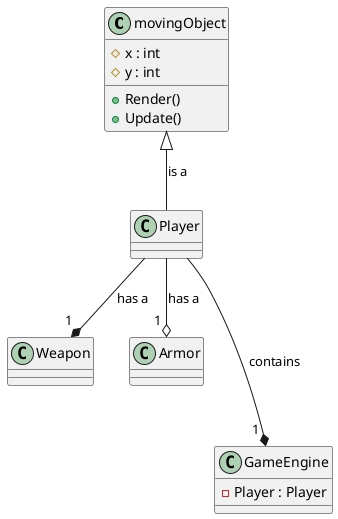 @startuml testGameDiagram
class movingObject{
    #x : int
    #y : int
    +Render()
    +Update()
}
class Player
class Weapon
class Armor
class GameEngine

movingObject <|-- Player: is a
Player --* " 1 " Weapon: has a
Player --o " 1 "Armor: has a
Player ---* " 1 " GameEngine: contains

GameEngine : -Player : Player
@enduml